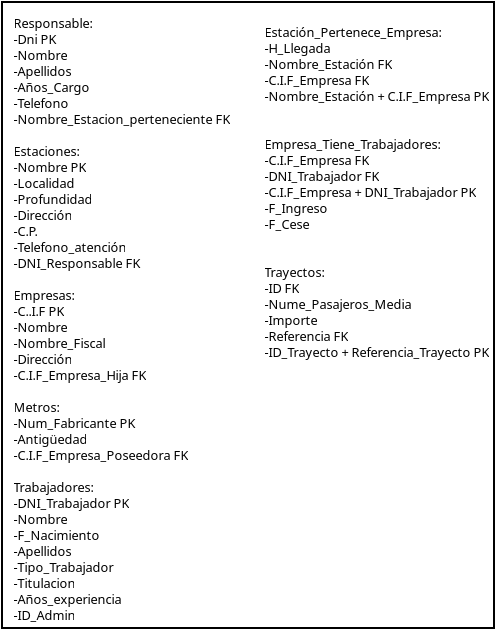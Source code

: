 <?xml version="1.0" encoding="UTF-8"?>
<dia:diagram xmlns:dia="http://www.lysator.liu.se/~alla/dia/">
  <dia:layer name="Fondo" visible="true" active="true">
    <dia:object type="Standard - Box" version="0" id="O0">
      <dia:attribute name="obj_pos">
        <dia:point val="4.25,1.8"/>
      </dia:attribute>
      <dia:attribute name="obj_bb">
        <dia:rectangle val="4.2,1.75;28.9,33.15"/>
      </dia:attribute>
      <dia:attribute name="elem_corner">
        <dia:point val="4.25,1.8"/>
      </dia:attribute>
      <dia:attribute name="elem_width">
        <dia:real val="24.6"/>
      </dia:attribute>
      <dia:attribute name="elem_height">
        <dia:real val="31.3"/>
      </dia:attribute>
      <dia:attribute name="show_background">
        <dia:boolean val="true"/>
      </dia:attribute>
    </dia:object>
    <dia:object type="Standard - Text" version="1" id="O1">
      <dia:attribute name="obj_pos">
        <dia:point val="4.825,3.1"/>
      </dia:attribute>
      <dia:attribute name="obj_bb">
        <dia:rectangle val="4.806,2.441;15.107,32.871"/>
      </dia:attribute>
      <dia:attribute name="text">
        <dia:composite type="text">
          <dia:attribute name="string">
            <dia:string>#Responsable:
-Dni PK
-Nombre
-Apellidos
-Años_Cargo
-Telefono
-Nombre_Estacion_perteneciente FK

Estaciones:
-Nombre PK
-Localidad
-Profundidad
-Dirección
-C.P.
-Telefono_atención
-DNI_Responsable FK

Empresas:
-C..I.F PK
-Nombre
-Nombre_Fiscal
-Dirección
-C.I.F_Empresa_Hija FK

Metros:
-Num_Fabricante PK
-Antigüedad
-C.I.F_Empresa_Poseedora FK

Trabajadores:
-DNI_Trabajador PK
-Nombre
-F_Nacimiento
-Apellidos
-Tipo_Trabajador
-Titulacion
-Años_experiencia
-ID_Admin#</dia:string>
          </dia:attribute>
          <dia:attribute name="font">
            <dia:font family="sans" style="0" name="Helvetica"/>
          </dia:attribute>
          <dia:attribute name="height">
            <dia:real val="0.8"/>
          </dia:attribute>
          <dia:attribute name="pos">
            <dia:point val="4.825,3.1"/>
          </dia:attribute>
          <dia:attribute name="color">
            <dia:color val="#000000"/>
          </dia:attribute>
          <dia:attribute name="alignment">
            <dia:enum val="0"/>
          </dia:attribute>
        </dia:composite>
      </dia:attribute>
      <dia:attribute name="valign">
        <dia:enum val="3"/>
      </dia:attribute>
    </dia:object>
    <dia:object type="Standard - Text" version="1" id="O2">
      <dia:attribute name="obj_pos">
        <dia:point val="17.375,3.55"/>
      </dia:attribute>
      <dia:attribute name="obj_bb">
        <dia:rectangle val="17.356,2.891;28.668,19.721"/>
      </dia:attribute>
      <dia:attribute name="text">
        <dia:composite type="text">
          <dia:attribute name="string">
            <dia:string>#Estación_Pertenece_Empresa:
-H_Llegada
-Nombre_Estación FK
-C.I.F_Empresa FK
-Nombre_Estación + C.I.F_Empresa PK


Empresa_Tiene_Trabajadores:
-C.I.F_Empresa FK
-DNI_Trabajador FK
-C.I.F_Empresa + DNI_Trabajador PK
-F_Ingreso
-F_Cese


Trayectos:
-ID FK
-Nume_Pasajeros_Media
-Importe
-Referencia FK
-ID_Trayecto + Referencia_Trayecto PK#</dia:string>
          </dia:attribute>
          <dia:attribute name="font">
            <dia:font family="sans" style="0" name="Helvetica"/>
          </dia:attribute>
          <dia:attribute name="height">
            <dia:real val="0.8"/>
          </dia:attribute>
          <dia:attribute name="pos">
            <dia:point val="17.375,3.55"/>
          </dia:attribute>
          <dia:attribute name="color">
            <dia:color val="#000000"/>
          </dia:attribute>
          <dia:attribute name="alignment">
            <dia:enum val="0"/>
          </dia:attribute>
        </dia:composite>
      </dia:attribute>
      <dia:attribute name="valign">
        <dia:enum val="3"/>
      </dia:attribute>
    </dia:object>
  </dia:layer>
</dia:diagram>
